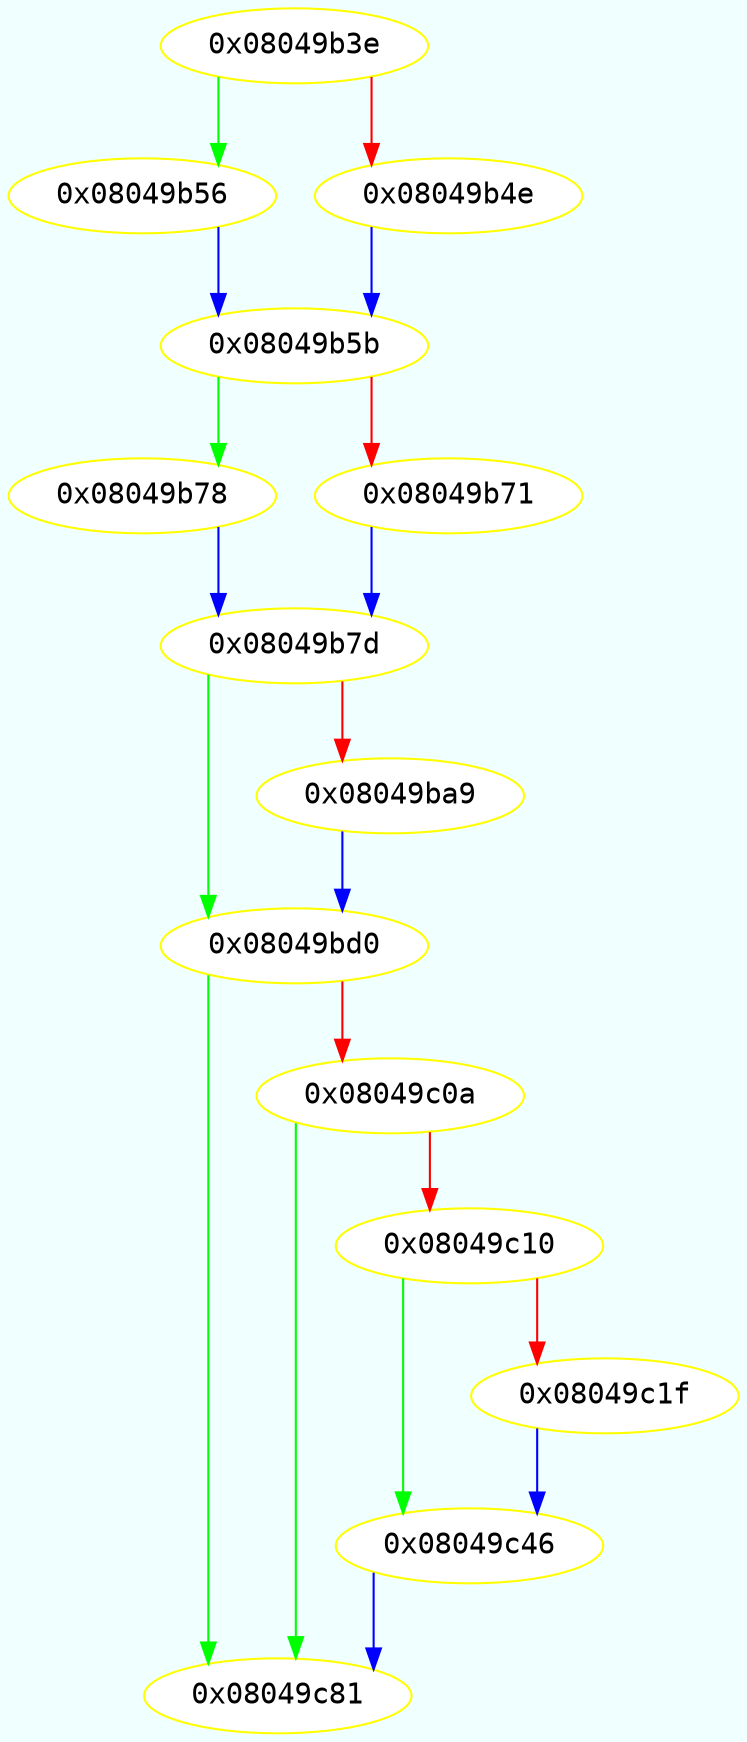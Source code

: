 digraph code {
	graph [bgcolor=azure fontsize=8 fontname="Courier" splines="ortho"];
	node [fillcolor=gray style=filled];
	edge [arrowhead="normal"];
	"0x08049b3e" -> "0x08049b56" [color="green"];
	"0x08049b3e" -> "0x08049b4e" [color="red"];
	"0x08049b3e" [URL="sym.new_expr/0x08049b3e", fillcolor="white",color="yellow", fontname="Courier",label="0x08049b3e"]
	"0x08049b4e" -> "0x08049b5b" [color="blue"];
	"0x08049b4e" [URL="sym.new_expr/0x08049b4e", fillcolor="white",color="yellow", fontname="Courier",label="0x08049b4e"]
	"0x08049b56" -> "0x08049b5b" [color="blue"];
	"0x08049b56" [URL="sym.new_expr/0x08049b56", fillcolor="white",color="yellow", fontname="Courier",label="0x08049b56"]
	"0x08049b5b" -> "0x08049b78" [color="green"];
	"0x08049b5b" -> "0x08049b71" [color="red"];
	"0x08049b5b" [URL="sym.new_expr/0x08049b5b", fillcolor="white",color="yellow", fontname="Courier",label="0x08049b5b"]
	"0x08049b71" -> "0x08049b7d" [color="blue"];
	"0x08049b71" [URL="sym.new_expr/0x08049b71", fillcolor="white",color="yellow", fontname="Courier",label="0x08049b71"]
	"0x08049b78" -> "0x08049b7d" [color="blue"];
	"0x08049b78" [URL="sym.new_expr/0x08049b78", fillcolor="white",color="yellow", fontname="Courier",label="0x08049b78"]
	"0x08049b7d" -> "0x08049bd0" [color="green"];
	"0x08049b7d" -> "0x08049ba9" [color="red"];
	"0x08049b7d" [URL="sym.new_expr/0x08049b7d", fillcolor="white",color="yellow", fontname="Courier",label="0x08049b7d"]
	"0x08049ba9" -> "0x08049bd0" [color="blue"];
	"0x08049ba9" [URL="sym.new_expr/0x08049ba9", fillcolor="white",color="yellow", fontname="Courier",label="0x08049ba9"]
	"0x08049bd0" -> "0x08049c81" [color="green"];
	"0x08049bd0" -> "0x08049c0a" [color="red"];
	"0x08049bd0" [URL="sym.new_expr/0x08049bd0", fillcolor="white",color="yellow", fontname="Courier",label="0x08049bd0"]
	"0x08049c0a" -> "0x08049c81" [color="green"];
	"0x08049c0a" -> "0x08049c10" [color="red"];
	"0x08049c0a" [URL="sym.new_expr/0x08049c0a", fillcolor="white",color="yellow", fontname="Courier",label="0x08049c0a"]
	"0x08049c10" -> "0x08049c46" [color="green"];
	"0x08049c10" -> "0x08049c1f" [color="red"];
	"0x08049c10" [URL="sym.new_expr/0x08049c10", fillcolor="white",color="yellow", fontname="Courier",label="0x08049c10"]
	"0x08049c1f" -> "0x08049c46" [color="blue"];
	"0x08049c1f" [URL="sym.new_expr/0x08049c1f", fillcolor="white",color="yellow", fontname="Courier",label="0x08049c1f"]
	"0x08049c46" -> "0x08049c81" [color="blue"];
	"0x08049c46" [URL="sym.new_expr/0x08049c46", fillcolor="white",color="yellow", fontname="Courier",label="0x08049c46"]
	"0x08049c81" [URL="sym.new_expr/0x08049c81", fillcolor="white",color="yellow", fontname="Courier",label="0x08049c81"]
}
